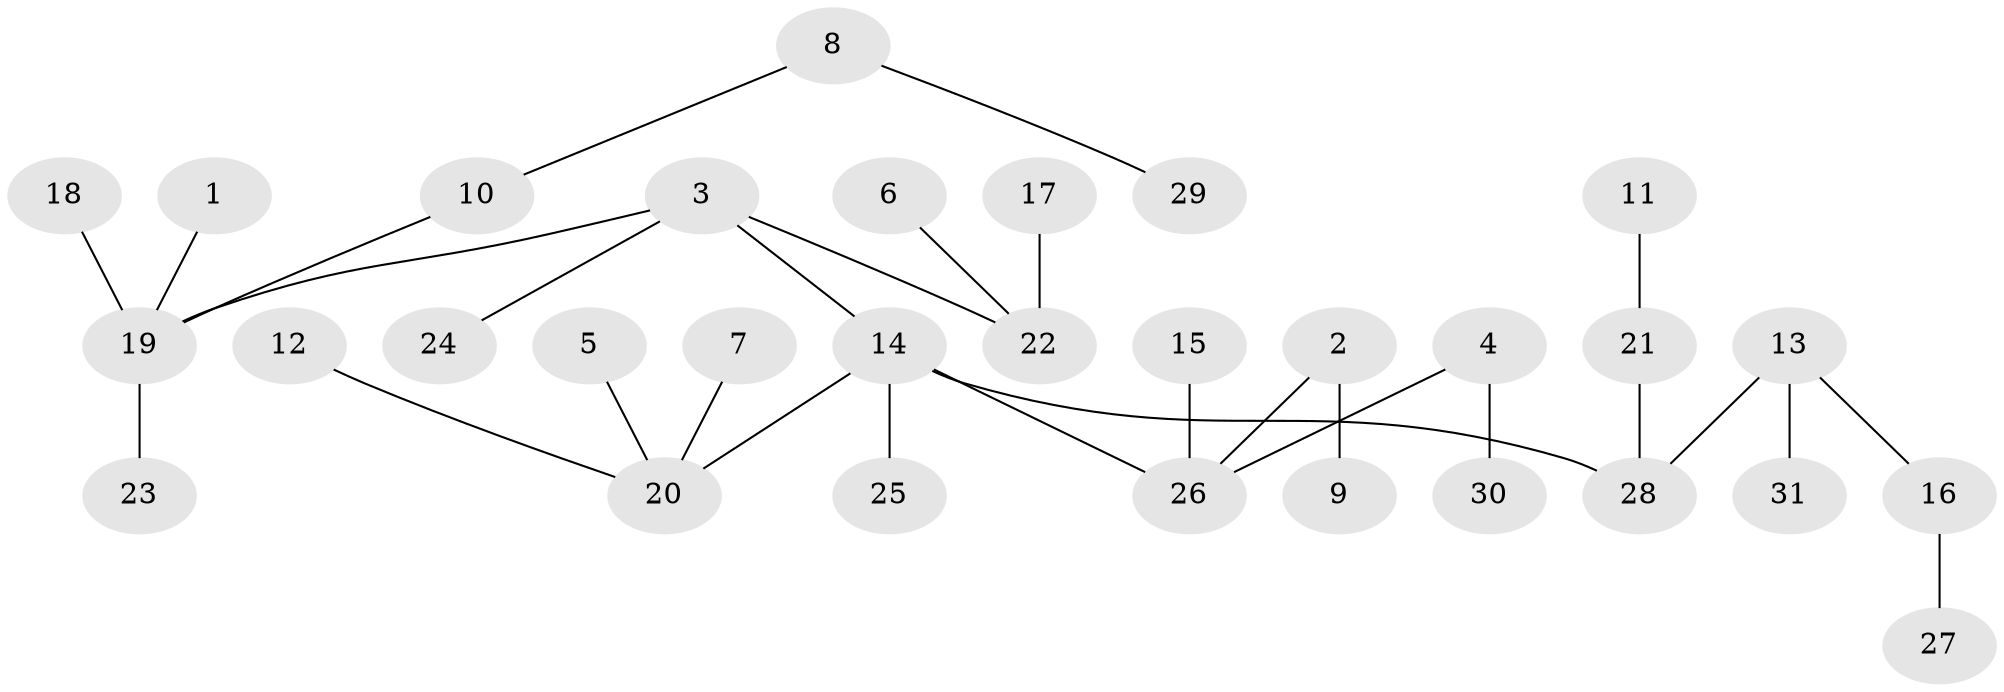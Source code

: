 // original degree distribution, {5: 0.0297029702970297, 3: 0.12871287128712872, 6: 0.019801980198019802, 4: 0.06930693069306931, 7: 0.009900990099009901, 1: 0.504950495049505, 2: 0.2376237623762376}
// Generated by graph-tools (version 1.1) at 2025/37/03/04/25 23:37:22]
// undirected, 31 vertices, 30 edges
graph export_dot {
  node [color=gray90,style=filled];
  1;
  2;
  3;
  4;
  5;
  6;
  7;
  8;
  9;
  10;
  11;
  12;
  13;
  14;
  15;
  16;
  17;
  18;
  19;
  20;
  21;
  22;
  23;
  24;
  25;
  26;
  27;
  28;
  29;
  30;
  31;
  1 -- 19 [weight=1.0];
  2 -- 9 [weight=1.0];
  2 -- 26 [weight=1.0];
  3 -- 14 [weight=1.0];
  3 -- 19 [weight=1.0];
  3 -- 22 [weight=1.0];
  3 -- 24 [weight=1.0];
  4 -- 26 [weight=1.0];
  4 -- 30 [weight=1.0];
  5 -- 20 [weight=1.0];
  6 -- 22 [weight=1.0];
  7 -- 20 [weight=1.0];
  8 -- 10 [weight=1.0];
  8 -- 29 [weight=1.0];
  10 -- 19 [weight=1.0];
  11 -- 21 [weight=1.0];
  12 -- 20 [weight=1.0];
  13 -- 16 [weight=1.0];
  13 -- 28 [weight=1.0];
  13 -- 31 [weight=1.0];
  14 -- 20 [weight=1.0];
  14 -- 25 [weight=1.0];
  14 -- 26 [weight=1.0];
  14 -- 28 [weight=1.0];
  15 -- 26 [weight=1.0];
  16 -- 27 [weight=1.0];
  17 -- 22 [weight=1.0];
  18 -- 19 [weight=1.0];
  19 -- 23 [weight=1.0];
  21 -- 28 [weight=1.0];
}

